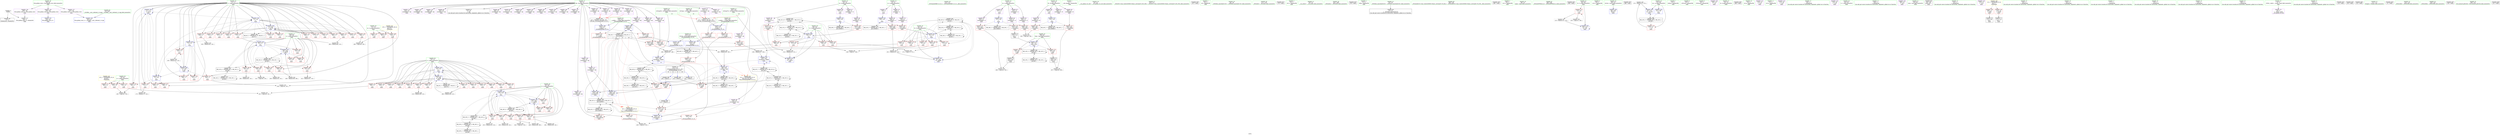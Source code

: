 digraph "SVFG" {
	label="SVFG";

	Node0x560289504220 [shape=record,color=grey,label="{NodeID: 0\nNullPtr}"];
	Node0x560289504220 -> Node0x560289513a70[style=solid];
	Node0x560289504220 -> Node0x560289517030[style=solid];
	Node0x56028954c430 [shape=record,color=yellow,style=double,label="{NodeID: 443\n12V_1 = ENCHI(MR_12V_0)\npts\{80 \}\nFun[main]}"];
	Node0x56028954c430 -> Node0x560289519f60[style=dashed];
	Node0x56028954c430 -> Node0x56028951a030[style=dashed];
	Node0x56028954c430 -> Node0x56028951a100[style=dashed];
	Node0x5602895271c0 [shape=record,color=grey,label="{NodeID: 360\n163 = cmp(161, 162, )\n}"];
	Node0x560289515500 [shape=record,color=red,label="{NodeID: 194\n243\<--97\n\<--y\nmain\n}"];
	Node0x560289515500 -> Node0x560289527640[style=solid];
	Node0x5602895126b0 [shape=record,color=purple,label="{NodeID: 111\n296\<--20\narrayidx67\<--dp\nmain\n}"];
	Node0x5602895126b0 -> Node0x5602895201e0[style=solid];
	Node0x5602894f3db0 [shape=record,color=green,label="{NodeID: 28\n39\<--43\nllvm.global_ctors\<--llvm.global_ctors_field_insensitive\nGlob }"];
	Node0x5602894f3db0 -> Node0x560289517be0[style=solid];
	Node0x5602894f3db0 -> Node0x560289517ce0[style=solid];
	Node0x5602894f3db0 -> Node0x560289517de0[style=solid];
	Node0x560289516bc0 [shape=record,color=red,label="{NodeID: 222\n428\<--418\n\<--__b.addr\n_ZSt3maxIxERKT_S2_S2_\n}"];
	Node0x560289516bc0 -> Node0x560289520ba0[style=solid];
	Node0x560289518700 [shape=record,color=red,label="{NodeID: 139\n184\<--71\n\<--i\nmain\n}"];
	Node0x560289518700 -> Node0x5602895265c0[style=solid];
	Node0x560289513100 [shape=record,color=green,label="{NodeID: 56\n213\<--214\n_ZSt3maxIxERKT_S2_S2_\<--_ZSt3maxIxERKT_S2_S2__field_insensitive\n}"];
	Node0x560289568360 [shape=record,color=black,label="{NodeID: 499\n291 = PHI(411, )\n}"];
	Node0x560289568360 -> Node0x560289516200[style=solid];
	Node0x560289524940 [shape=record,color=grey,label="{NodeID: 333\n203 = Binary(202, 142, )\n}"];
	Node0x5602895201e0 [shape=record,color=blue,label="{NodeID: 250\n296\<--292\narrayidx67\<--\nmain\n}"];
	Node0x5602895201e0 -> Node0x5602895403f0[style=dashed];
	Node0x560289519dc0 [shape=record,color=red,label="{NodeID: 167\n185\<--77\n\<--m\nmain\n}"];
	Node0x560289519dc0 -> Node0x5602895265c0[style=solid];
	Node0x5602895149a0 [shape=record,color=purple,label="{NodeID: 84\n223\<--11\narrayidx35\<--A\nmain\n}"];
	Node0x5602895149a0 -> Node0x560289515d20[style=solid];
	Node0x560289506e20 [shape=record,color=green,label="{NodeID: 1\n7\<--1\n__dso_handle\<--dummyObj\nGlob }"];
	Node0x560289527340 [shape=record,color=grey,label="{NodeID: 361\n249 = cmp(247, 248, )\n}"];
	Node0x5602895155d0 [shape=record,color=red,label="{NodeID: 195\n258\<--97\n\<--y\nmain\n}"];
	Node0x5602895155d0 -> Node0x560289524640[style=solid];
	Node0x560289512780 [shape=record,color=purple,label="{NodeID: 112\n318\<--20\narrayidx77\<--dp\nmain\n}"];
	Node0x5602894f3eb0 [shape=record,color=green,label="{NodeID: 29\n44\<--45\n__cxx_global_var_init\<--__cxx_global_var_init_field_insensitive\n}"];
	Node0x56028951cf20 [shape=record,color=black,label="{NodeID: 389\nMR_28V_4 = PHI(MR_28V_5, MR_28V_3, )\npts\{100 \}\n}"];
	Node0x56028951cf20 -> Node0x560289515c50[style=dashed];
	Node0x56028951cf20 -> Node0x560289516200[style=dashed];
	Node0x56028951cf20 -> Node0x560289516540[style=dashed];
	Node0x56028951cf20 -> Node0x56028951ff70[style=dashed];
	Node0x56028951cf20 -> Node0x5602895362f0[style=dashed];
	Node0x56028951cf20 -> Node0x56028951cf20[style=dashed];
	Node0x560289516c90 [shape=record,color=red,label="{NodeID: 223\n423\<--422\n\<--\n_ZSt3maxIxERKT_S2_S2_\n}"];
	Node0x560289516c90 -> Node0x560289526ec0[style=solid];
	Node0x5602895187d0 [shape=record,color=red,label="{NodeID: 140\n194\<--71\n\<--i\nmain\n}"];
	Node0x560289513200 [shape=record,color=green,label="{NodeID: 57\n370\<--371\n_ZStlsISt11char_traitsIcEERSt13basic_ostreamIcT_ES5_PKc\<--_ZStlsISt11char_traitsIcEERSt13basic_ostreamIcT_ES5_PKc_field_insensitive\n}"];
	Node0x560289568460 [shape=record,color=black,label="{NodeID: 500\n167 = PHI()\n}"];
	Node0x560289524ac0 [shape=record,color=grey,label="{NodeID: 334\n256 = Binary(255, 142, )\n}"];
	Node0x5602895202b0 [shape=record,color=blue,label="{NodeID: 251\n97\<--299\ny\<--dec68\nmain\n}"];
	Node0x5602895202b0 -> Node0x560289515840[style=dashed];
	Node0x5602895202b0 -> Node0x560289515910[style=dashed];
	Node0x5602895202b0 -> Node0x5602895426f0[style=dashed];
	Node0x560289519e90 [shape=record,color=red,label="{NodeID: 168\n381\<--77\n\<--m\nmain\n}"];
	Node0x560289514a70 [shape=record,color=purple,label="{NodeID: 85\n342\<--11\narrayidx89\<--A\nmain\n}"];
	Node0x560289514a70 -> Node0x560289516610[style=solid];
	Node0x560289509390 [shape=record,color=green,label="{NodeID: 2\n23\<--1\n.str\<--dummyObj\nGlob }"];
	Node0x5602895274c0 [shape=record,color=grey,label="{NodeID: 362\n307 = cmp(304, 306, )\n}"];
	Node0x5602895156a0 [shape=record,color=red,label="{NodeID: 196\n284\<--97\n\<--y\nmain\n}"];
	Node0x5602895156a0 -> Node0x5602895256c0[style=solid];
	Node0x560289512850 [shape=record,color=purple,label="{NodeID: 113\n320\<--20\narrayidx78\<--dp\nmain\n|{<s0>16}}"];
	Node0x560289512850:s0 -> Node0x560289568db0[style=solid,color=red];
	Node0x5602894f3fb0 [shape=record,color=green,label="{NodeID: 30\n48\<--49\n_ZNSt8ios_base4InitC1Ev\<--_ZNSt8ios_base4InitC1Ev_field_insensitive\n}"];
	Node0x56028951d010 [shape=record,color=black,label="{NodeID: 390\nMR_30V_4 = PHI(MR_30V_5, MR_30V_3, )\npts\{102 \}\n}"];
	Node0x56028951d010 -> Node0x560289515c50[style=dashed];
	Node0x56028951d010 -> Node0x560289516060[style=dashed];
	Node0x56028951d010 -> Node0x560289516540[style=dashed];
	Node0x56028951d010 -> Node0x560289520110[style=dashed];
	Node0x56028951d010 -> Node0x5602895367f0[style=dashed];
	Node0x56028951d010 -> Node0x56028951d010[style=dashed];
	Node0x56028951d010 -> Node0x560289542bf0[style=dashed];
	Node0x560289516d60 [shape=record,color=red,label="{NodeID: 224\n425\<--424\n\<--\n_ZSt3maxIxERKT_S2_S2_\n}"];
	Node0x560289516d60 -> Node0x560289526ec0[style=solid];
	Node0x5602895188a0 [shape=record,color=red,label="{NodeID: 141\n202\<--71\n\<--i\nmain\n}"];
	Node0x5602895188a0 -> Node0x560289524940[style=solid];
	Node0x560289513300 [shape=record,color=green,label="{NodeID: 58\n377\<--378\n_ZNSolsEi\<--_ZNSolsEi_field_insensitive\n}"];
	Node0x560289568530 [shape=record,color=black,label="{NodeID: 501\n170 = PHI()\n}"];
	Node0x560289524c40 [shape=record,color=grey,label="{NodeID: 335\n329 = Binary(327, 328, )\n}"];
	Node0x560289524c40 -> Node0x560289520450[style=solid];
	Node0x560289520380 [shape=record,color=blue,label="{NodeID: 252\n93\<--313\nY\<--add74\nmain\n}"];
	Node0x560289520380 -> Node0x560289541cf0[style=dashed];
	Node0x560289519f60 [shape=record,color=red,label="{NodeID: 169\n162\<--79\n\<--n\nmain\n}"];
	Node0x560289519f60 -> Node0x5602895271c0[style=solid];
	Node0x560289514b40 [shape=record,color=purple,label="{NodeID: 86\n135\<--14\n\<--b\nmain\n}"];
	Node0x560289514b40 -> Node0x56028951f340[style=solid];
	Node0x5602894dfdf0 [shape=record,color=green,label="{NodeID: 3\n25\<--1\n.str.1\<--dummyObj\nGlob }"];
	Node0x560289527640 [shape=record,color=grey,label="{NodeID: 363\n244 = cmp(243, 134, )\n}"];
	Node0x560289515770 [shape=record,color=red,label="{NodeID: 197\n298\<--97\n\<--y\nmain\n}"];
	Node0x560289515770 -> Node0x560289526140[style=solid];
	Node0x560289512920 [shape=record,color=purple,label="{NodeID: 114\n323\<--20\narrayidx81\<--dp\nmain\n}"];
	Node0x5602894f40b0 [shape=record,color=green,label="{NodeID: 31\n54\<--55\n__cxa_atexit\<--__cxa_atexit_field_insensitive\n}"];
	Node0x56028951d100 [shape=record,color=black,label="{NodeID: 391\nMR_32V_4 = PHI(MR_32V_5, MR_32V_3, )\npts\{104 \}\n}"];
	Node0x56028951d100 -> Node0x560289515c50[style=dashed];
	Node0x56028951d100 -> Node0x560289516060[style=dashed];
	Node0x56028951d100 -> Node0x560289516200[style=dashed];
	Node0x56028951d100 -> Node0x560289520450[style=dashed];
	Node0x56028951d100 -> Node0x560289537500[style=dashed];
	Node0x56028951d100 -> Node0x56028951d100[style=dashed];
	Node0x56028951d100 -> Node0x5602895430f0[style=dashed];
	Node0x560289516e30 [shape=record,color=blue,label="{NodeID: 225\n454\<--40\nllvm.global_ctors_0\<--\nGlob }"];
	Node0x560289518970 [shape=record,color=red,label="{NodeID: 142\n207\<--71\n\<--i\nmain\n}"];
	Node0x560289513400 [shape=record,color=green,label="{NodeID: 59\n387\<--388\n_ZNSolsEx\<--_ZNSolsEx_field_insensitive\n}"];
	Node0x560289568600 [shape=record,color=black,label="{NodeID: 502\n376 = PHI()\n}"];
	Node0x560289524dc0 [shape=record,color=grey,label="{NodeID: 336\n263 = Binary(261, 262, )\n}"];
	Node0x560289524dc0 -> Node0x56028951ff70[style=solid];
	Node0x560289520450 [shape=record,color=blue,label="{NodeID: 253\n103\<--329\nref.tmp79\<--add84\nmain\n|{|<s2>16}}"];
	Node0x560289520450 -> Node0x560289516540[style=dashed];
	Node0x560289520450 -> Node0x5602895430f0[style=dashed];
	Node0x560289520450:s2 -> Node0x56028954bc20[style=dashed,color=red];
	Node0x56028951a030 [shape=record,color=red,label="{NodeID: 170\n191\<--79\n\<--n\nmain\n}"];
	Node0x56028951a030 -> Node0x560289526d40[style=solid];
	Node0x560289514c10 [shape=record,color=purple,label="{NodeID: 87\n166\<--14\narrayidx11\<--b\nmain\n}"];
	Node0x5602894dfe80 [shape=record,color=green,label="{NodeID: 4\n27\<--1\nstdin\<--dummyObj\nGlob }"];
	Node0x5602895277c0 [shape=record,color=grey,label="{NodeID: 364\n241 = cmp(240, 134, )\n}"];
	Node0x560289515840 [shape=record,color=red,label="{NodeID: 198\n302\<--97\n\<--y\nmain\n}"];
	Node0x5602895129f0 [shape=record,color=purple,label="{NodeID: 115\n326\<--20\narrayidx83\<--dp\nmain\n}"];
	Node0x5602895129f0 -> Node0x560289516470[style=solid];
	Node0x5602894f41b0 [shape=record,color=green,label="{NodeID: 32\n53\<--59\n_ZNSt8ios_base4InitD1Ev\<--_ZNSt8ios_base4InitD1Ev_field_insensitive\n}"];
	Node0x5602894f41b0 -> Node0x560289513c70[style=solid];
	Node0x56028953dc20 [shape=record,color=black,label="{NodeID: 392\nMR_42V_4 = PHI(MR_42V_6, MR_42V_3, )\npts\{220000 \}\n|{|<s6>13}}"];
	Node0x56028953dc20 -> Node0x560289515c50[style=dashed];
	Node0x56028953dc20 -> Node0x5602895167b0[style=dashed];
	Node0x56028953dc20 -> Node0x56028951fa90[style=dashed];
	Node0x56028953dc20 -> Node0x5602895389f0[style=dashed];
	Node0x56028953dc20 -> Node0x56028953dc20[style=dashed];
	Node0x56028953dc20 -> Node0x5602895403f0[style=dashed];
	Node0x56028953dc20:s6 -> Node0x56028954bec0[style=dashed,color=red];
	Node0x560289516f30 [shape=record,color=blue,label="{NodeID: 226\n455\<--41\nllvm.global_ctors_1\<--_GLOBAL__sub_I_delta4d_2_0.cpp\nGlob }"];
	Node0x560289518a40 [shape=record,color=red,label="{NodeID: 143\n216\<--71\n\<--i\nmain\n}"];
	Node0x560289513500 [shape=record,color=green,label="{NodeID: 60\n390\<--391\n_ZSt4endlIcSt11char_traitsIcEERSt13basic_ostreamIT_T0_ES6_\<--_ZSt4endlIcSt11char_traitsIcEERSt13basic_ostreamIT_T0_ES6__field_insensitive\n}"];
	Node0x5602895686d0 [shape=record,color=black,label="{NodeID: 503\n380 = PHI()\n}"];
	Node0x560289524f40 [shape=record,color=grey,label="{NodeID: 337\n365 = Binary(364, 142, )\n}"];
	Node0x560289524f40 -> Node0x560289520860[style=solid];
	Node0x560289520520 [shape=record,color=blue,label="{NodeID: 254\n336\<--332\narrayidx87\<--\nmain\n}"];
	Node0x560289520520 -> Node0x5602895403f0[style=dashed];
	Node0x56028951a100 [shape=record,color=red,label="{NodeID: 171\n383\<--79\n\<--n\nmain\n}"];
	Node0x560289514ce0 [shape=record,color=purple,label="{NodeID: 88\n236\<--14\narrayidx37\<--b\nmain\n}"];
	Node0x560289514ce0 -> Node0x560289515ec0[style=solid];
	Node0x5602894dff10 [shape=record,color=green,label="{NodeID: 5\n28\<--1\n.str.2\<--dummyObj\nGlob }"];
	Node0x560289515910 [shape=record,color=red,label="{NodeID: 199\n309\<--97\n\<--y\nmain\n}"];
	Node0x5602895173c0 [shape=record,color=purple,label="{NodeID: 116\n334\<--20\narrayidx86\<--dp\nmain\n}"];
	Node0x5602894f42b0 [shape=record,color=green,label="{NodeID: 33\n66\<--67\nmain\<--main_field_insensitive\n}"];
	Node0x560289517030 [shape=record,color=blue, style = dotted,label="{NodeID: 227\n456\<--3\nllvm.global_ctors_2\<--dummyVal\nGlob }"];
	Node0x560289518b10 [shape=record,color=red,label="{NodeID: 144\n222\<--71\n\<--i\nmain\n}"];
	Node0x560289513600 [shape=record,color=green,label="{NodeID: 61\n392\<--393\n_ZNSolsEPFRSoS_E\<--_ZNSolsEPFRSoS_E_field_insensitive\n}"];
	Node0x5602895687a0 [shape=record,color=black,label="{NodeID: 504\n386 = PHI()\n}"];
	Node0x5602895250c0 [shape=record,color=grey,label="{NodeID: 338\n173 = Binary(172, 142, )\n}"];
	Node0x5602895250c0 -> Node0x56028951f820[style=solid];
	Node0x5602895205f0 [shape=record,color=blue,label="{NodeID: 255\n95\<--339\nx\<--dec88\nmain\n}"];
	Node0x5602895205f0 -> Node0x56028951b140[style=dashed];
	Node0x5602895205f0 -> Node0x560289515360[style=dashed];
	Node0x5602895205f0 -> Node0x5602895421f0[style=dashed];
	Node0x56028951a1d0 [shape=record,color=red,label="{NodeID: 172\n122\<--85\n\<--tc\nmain\n}"];
	Node0x56028951a1d0 -> Node0x560289525e40[style=solid];
	Node0x56028951a1d0 -> Node0x5602895268c0[style=solid];
	Node0x560289514db0 [shape=record,color=purple,label="{NodeID: 89\n310\<--14\narrayidx73\<--b\nmain\n}"];
	Node0x560289514db0 -> Node0x5602895163a0[style=solid];
	Node0x5602894df610 [shape=record,color=green,label="{NodeID: 6\n30\<--1\n.str.3\<--dummyObj\nGlob }"];
	Node0x5602895335f0 [shape=record,color=black,label="{NodeID: 366\nMR_6V_2 = PHI(MR_6V_10, MR_6V_1, )\npts\{72 \}\n}"];
	Node0x5602895335f0 -> Node0x56028951f5b0[style=dashed];
	Node0x5602895159e0 [shape=record,color=red,label="{NodeID: 200\n324\<--97\n\<--y\nmain\n}"];
	Node0x5602895159e0 -> Node0x560289525540[style=solid];
	Node0x560289517490 [shape=record,color=purple,label="{NodeID: 117\n336\<--20\narrayidx87\<--dp\nmain\n}"];
	Node0x560289517490 -> Node0x560289520520[style=solid];
	Node0x5602894f43b0 [shape=record,color=green,label="{NodeID: 34\n69\<--70\nretval\<--retval_field_insensitive\nmain\n}"];
	Node0x5602894f43b0 -> Node0x560289517130[style=solid];
	Node0x560289517130 [shape=record,color=blue,label="{NodeID: 228\n69\<--106\nretval\<--\nmain\n}"];
	Node0x560289518be0 [shape=record,color=red,label="{NodeID: 145\n227\<--71\n\<--i\nmain\n}"];
	Node0x560289518be0 -> Node0x56028951fc30[style=solid];
	Node0x560289513700 [shape=record,color=green,label="{NodeID: 62\n414\<--415\nretval\<--retval_field_insensitive\n_ZSt3maxIxERKT_S2_S2_\n}"];
	Node0x560289513700 -> Node0x560289516880[style=solid];
	Node0x560289513700 -> Node0x560289520ba0[style=solid];
	Node0x560289513700 -> Node0x560289520c70[style=solid];
	Node0x5602895688d0 [shape=record,color=black,label="{NodeID: 505\n389 = PHI()\n}"];
	Node0x560289525240 [shape=record,color=grey,label="{NodeID: 339\n373 = Binary(372, 374, )\n}"];
	Node0x560289525240 -> Node0x560289520930[style=solid];
	Node0x5602895206c0 [shape=record,color=blue,label="{NodeID: 256\n91\<--352\nX\<--add94\nmain\n}"];
	Node0x5602895206c0 -> Node0x5602895417f0[style=dashed];
	Node0x56028951a2a0 [shape=record,color=red,label="{NodeID: 173\n372\<--87\n\<--cn\nmain\n}"];
	Node0x56028951a2a0 -> Node0x560289525240[style=solid];
	Node0x560289514e80 [shape=record,color=purple,label="{NodeID: 90\n132\<--17\n\<--B\nmain\n}"];
	Node0x560289514e80 -> Node0x56028951f270[style=solid];
	Node0x5602894df6a0 [shape=record,color=green,label="{NodeID: 7\n32\<--1\nstdout\<--dummyObj\nGlob }"];
	Node0x560289533af0 [shape=record,color=black,label="{NodeID: 367\nMR_8V_2 = PHI(MR_8V_3, MR_8V_1, )\npts\{74 \}\n}"];
	Node0x560289533af0 -> Node0x56028951f9c0[style=dashed];
	Node0x560289533af0 -> Node0x560289533af0[style=dashed];
	Node0x560289515ab0 [shape=record,color=red,label="{NodeID: 201\n196\<--195\n\<--arrayidx24\nmain\n}"];
	Node0x560289515ab0 -> Node0x560289526740[style=solid];
	Node0x560289517560 [shape=record,color=purple,label="{NodeID: 118\n382\<--20\narrayidx108\<--dp\nmain\n}"];
	Node0x5602894f4480 [shape=record,color=green,label="{NodeID: 35\n71\<--72\ni\<--i_field_insensitive\nmain\n}"];
	Node0x5602894f4480 -> Node0x560289518080[style=solid];
	Node0x5602894f4480 -> Node0x560289518150[style=solid];
	Node0x5602894f4480 -> Node0x560289518220[style=solid];
	Node0x5602894f4480 -> Node0x5602895182f0[style=solid];
	Node0x5602894f4480 -> Node0x5602895183c0[style=solid];
	Node0x5602894f4480 -> Node0x560289518490[style=solid];
	Node0x5602894f4480 -> Node0x560289518560[style=solid];
	Node0x5602894f4480 -> Node0x560289518630[style=solid];
	Node0x5602894f4480 -> Node0x560289518700[style=solid];
	Node0x5602894f4480 -> Node0x5602895187d0[style=solid];
	Node0x5602894f4480 -> Node0x5602895188a0[style=solid];
	Node0x5602894f4480 -> Node0x560289518970[style=solid];
	Node0x5602894f4480 -> Node0x560289518a40[style=solid];
	Node0x5602894f4480 -> Node0x560289518b10[style=solid];
	Node0x5602894f4480 -> Node0x560289518be0[style=solid];
	Node0x5602894f4480 -> Node0x560289518cb0[style=solid];
	Node0x5602894f4480 -> Node0x560289518d80[style=solid];
	Node0x5602894f4480 -> Node0x560289518e50[style=solid];
	Node0x5602894f4480 -> Node0x560289518f20[style=solid];
	Node0x5602894f4480 -> Node0x560289518ff0[style=solid];
	Node0x5602894f4480 -> Node0x5602895190c0[style=solid];
	Node0x5602894f4480 -> Node0x560289519190[style=solid];
	Node0x5602894f4480 -> Node0x56028951f5b0[style=solid];
	Node0x5602894f4480 -> Node0x56028951f680[style=solid];
	Node0x5602894f4480 -> Node0x56028951f750[style=solid];
	Node0x5602894f4480 -> Node0x56028951f820[style=solid];
	Node0x5602894f4480 -> Node0x56028951f8f0[style=solid];
	Node0x5602894f4480 -> Node0x560289520860[style=solid];
	Node0x560289517200 [shape=record,color=blue,label="{NodeID: 229\n87\<--106\ncn\<--\nmain\n}"];
	Node0x560289517200 -> Node0x5602895344f0[style=dashed];
	Node0x560289518cb0 [shape=record,color=red,label="{NodeID: 146\n251\<--71\n\<--i\nmain\n}"];
	Node0x5602895137d0 [shape=record,color=green,label="{NodeID: 63\n416\<--417\n__a.addr\<--__a.addr_field_insensitive\n_ZSt3maxIxERKT_S2_S2_\n}"];
	Node0x5602895137d0 -> Node0x560289516950[style=solid];
	Node0x5602895137d0 -> Node0x560289516a20[style=solid];
	Node0x5602895137d0 -> Node0x560289520a00[style=solid];
	Node0x5602895689a0 [shape=record,color=black,label="{NodeID: 506\n265 = PHI(411, )\n}"];
	Node0x5602895689a0 -> Node0x560289516060[style=solid];
	Node0x5602895253c0 [shape=record,color=grey,label="{NodeID: 340\n322 = Binary(321, 142, )\n}"];
	Node0x560289520790 [shape=record,color=blue,label="{NodeID: 257\n73\<--360\nj\<--inc99\nmain\n}"];
	Node0x560289520790 -> Node0x560289519260[style=dashed];
	Node0x560289520790 -> Node0x560289519330[style=dashed];
	Node0x560289520790 -> Node0x560289519400[style=dashed];
	Node0x560289520790 -> Node0x5602895194d0[style=dashed];
	Node0x560289520790 -> Node0x5602895195a0[style=dashed];
	Node0x560289520790 -> Node0x560289519670[style=dashed];
	Node0x560289520790 -> Node0x560289519740[style=dashed];
	Node0x560289520790 -> Node0x560289519810[style=dashed];
	Node0x560289520790 -> Node0x5602895198e0[style=dashed];
	Node0x560289520790 -> Node0x5602895199b0[style=dashed];
	Node0x560289520790 -> Node0x560289519a80[style=dashed];
	Node0x560289520790 -> Node0x560289519b50[style=dashed];
	Node0x560289520790 -> Node0x560289519c20[style=dashed];
	Node0x560289520790 -> Node0x56028951f9c0[style=dashed];
	Node0x560289520790 -> Node0x560289520790[style=dashed];
	Node0x560289520790 -> Node0x560289533af0[style=dashed];
	Node0x56028951a370 [shape=record,color=red,label="{NodeID: 174\n305\<--89\n\<--tmp\nmain\n}"];
	Node0x56028951a370 -> Node0x5602895140b0[style=solid];
	Node0x560289514f50 [shape=record,color=purple,label="{NodeID: 91\n169\<--17\narrayidx13\<--B\nmain\n}"];
	Node0x5602894df730 [shape=record,color=green,label="{NodeID: 8\n33\<--1\n_ZSt3cin\<--dummyObj\nGlob }"];
	Node0x560289515b80 [shape=record,color=red,label="{NodeID: 202\n199\<--198\n\<--arrayidx25\nmain\n}"];
	Node0x560289515b80 -> Node0x560289526740[style=solid];
	Node0x560289517630 [shape=record,color=purple,label="{NodeID: 119\n384\<--20\narrayidx109\<--dp\nmain\n}"];
	Node0x560289517630 -> Node0x5602895167b0[style=solid];
	Node0x5602894f4550 [shape=record,color=green,label="{NodeID: 36\n73\<--74\nj\<--j_field_insensitive\nmain\n}"];
	Node0x5602894f4550 -> Node0x560289519260[style=solid];
	Node0x5602894f4550 -> Node0x560289519330[style=solid];
	Node0x5602894f4550 -> Node0x560289519400[style=solid];
	Node0x5602894f4550 -> Node0x5602895194d0[style=solid];
	Node0x5602894f4550 -> Node0x5602895195a0[style=solid];
	Node0x5602894f4550 -> Node0x560289519670[style=solid];
	Node0x5602894f4550 -> Node0x560289519740[style=solid];
	Node0x5602894f4550 -> Node0x560289519810[style=solid];
	Node0x5602894f4550 -> Node0x5602895198e0[style=solid];
	Node0x5602894f4550 -> Node0x5602895199b0[style=solid];
	Node0x5602894f4550 -> Node0x560289519a80[style=solid];
	Node0x5602894f4550 -> Node0x560289519b50[style=solid];
	Node0x5602894f4550 -> Node0x560289519c20[style=solid];
	Node0x5602894f4550 -> Node0x56028951f9c0[style=solid];
	Node0x5602894f4550 -> Node0x560289520790[style=solid];
	Node0x5602895172d0 [shape=record,color=blue,label="{NodeID: 230\n85\<--123\ntc\<--dec\nmain\n}"];
	Node0x5602895172d0 -> Node0x56028951a1d0[style=dashed];
	Node0x5602895172d0 -> Node0x5602895172d0[style=dashed];
	Node0x560289518d80 [shape=record,color=red,label="{NodeID: 147\n267\<--71\n\<--i\nmain\n}"];
	Node0x5602895138a0 [shape=record,color=green,label="{NodeID: 64\n418\<--419\n__b.addr\<--__b.addr_field_insensitive\n_ZSt3maxIxERKT_S2_S2_\n}"];
	Node0x5602895138a0 -> Node0x560289516af0[style=solid];
	Node0x5602895138a0 -> Node0x560289516bc0[style=solid];
	Node0x5602895138a0 -> Node0x560289520ad0[style=solid];
	Node0x560289568ba0 [shape=record,color=black,label="{NodeID: 507\n331 = PHI(411, )\n}"];
	Node0x560289568ba0 -> Node0x560289516540[style=solid];
	Node0x560289525540 [shape=record,color=grey,label="{NodeID: 341\n325 = Binary(324, 142, )\n}"];
	Node0x560289520860 [shape=record,color=blue,label="{NodeID: 258\n71\<--365\ni\<--inc102\nmain\n}"];
	Node0x560289520860 -> Node0x560289518700[style=dashed];
	Node0x560289520860 -> Node0x5602895187d0[style=dashed];
	Node0x560289520860 -> Node0x5602895188a0[style=dashed];
	Node0x560289520860 -> Node0x560289518970[style=dashed];
	Node0x560289520860 -> Node0x560289518a40[style=dashed];
	Node0x560289520860 -> Node0x560289518b10[style=dashed];
	Node0x560289520860 -> Node0x560289518be0[style=dashed];
	Node0x560289520860 -> Node0x560289518cb0[style=dashed];
	Node0x560289520860 -> Node0x560289518d80[style=dashed];
	Node0x560289520860 -> Node0x560289518e50[style=dashed];
	Node0x560289520860 -> Node0x560289518f20[style=dashed];
	Node0x560289520860 -> Node0x560289518ff0[style=dashed];
	Node0x560289520860 -> Node0x5602895190c0[style=dashed];
	Node0x560289520860 -> Node0x560289519190[style=dashed];
	Node0x560289520860 -> Node0x560289520860[style=dashed];
	Node0x560289520860 -> Node0x5602895335f0[style=dashed];
	Node0x56028951a440 [shape=record,color=red,label="{NodeID: 175\n344\<--89\n\<--tmp\nmain\n}"];
	Node0x56028951a440 -> Node0x560289514180[style=solid];
	Node0x560289515020 [shape=record,color=purple,label="{NodeID: 92\n198\<--17\narrayidx25\<--B\nmain\n}"];
	Node0x560289515020 -> Node0x560289515b80[style=solid];
	Node0x5602894df830 [shape=record,color=green,label="{NodeID: 9\n34\<--1\n_ZSt4cout\<--dummyObj\nGlob }"];
	Node0x5602895344f0 [shape=record,color=black,label="{NodeID: 369\nMR_16V_3 = PHI(MR_16V_4, MR_16V_2, )\npts\{88 \}\n}"];
	Node0x5602895344f0 -> Node0x56028951a2a0[style=dashed];
	Node0x5602895344f0 -> Node0x560289520930[style=dashed];
	Node0x560289515c50 [shape=record,color=red,label="{NodeID: 203\n215\<--212\n\<--call32\nmain\n}"];
	Node0x560289515c50 -> Node0x56028951fa90[style=solid];
	Node0x560289517700 [shape=record,color=purple,label="{NodeID: 120\n109\<--23\n\<--.str\nmain\n}"];
	Node0x5602894f4620 [shape=record,color=green,label="{NodeID: 37\n75\<--76\nk\<--k_field_insensitive\nmain\n}"];
	Node0x56028951f270 [shape=record,color=blue,label="{NodeID: 231\n132\<--134\n\<--\nmain\n}"];
	Node0x56028951f270 -> Node0x560289515b80[style=dashed];
	Node0x56028951f270 -> Node0x5602895162d0[style=dashed];
	Node0x56028951f270 -> Node0x5602895384f0[style=dashed];
	Node0x560289518e50 [shape=record,color=red,label="{NodeID: 148\n277\<--71\n\<--i\nmain\n}"];
	Node0x560289513970 [shape=record,color=green,label="{NodeID: 65\n41\<--450\n_GLOBAL__sub_I_delta4d_2_0.cpp\<--_GLOBAL__sub_I_delta4d_2_0.cpp_field_insensitive\n}"];
	Node0x560289513970 -> Node0x560289516f30[style=solid];
	Node0x560289568ce0 [shape=record,color=black,label="{NodeID: 508\n369 = PHI()\n}"];
	Node0x5602895256c0 [shape=record,color=grey,label="{NodeID: 342\n285 = Binary(284, 142, )\n}"];
	Node0x560289520930 [shape=record,color=blue,label="{NodeID: 259\n87\<--373\ncn\<--inc105\nmain\n}"];
	Node0x560289520930 -> Node0x5602895344f0[style=dashed];
	Node0x56028951a510 [shape=record,color=red,label="{NodeID: 176\n247\<--91\n\<--X\nmain\n}"];
	Node0x56028951a510 -> Node0x560289527340[style=solid];
	Node0x5602895150f0 [shape=record,color=purple,label="{NodeID: 93\n303\<--17\narrayidx69\<--B\nmain\n}"];
	Node0x5602895150f0 -> Node0x5602895162d0[style=solid];
	Node0x5602894df8c0 [shape=record,color=green,label="{NodeID: 10\n35\<--1\n.str.4\<--dummyObj\nGlob }"];
	Node0x5602895349f0 [shape=record,color=black,label="{NodeID: 370\nMR_18V_2 = PHI(MR_18V_3, MR_18V_1, )\npts\{90 \}\n}"];
	Node0x5602895349f0 -> Node0x5602895349f0[style=dashed];
	Node0x5602895349f0 -> Node0x56028951b620[style=dashed];
	Node0x560289515d20 [shape=record,color=red,label="{NodeID: 204\n224\<--223\n\<--arrayidx35\nmain\n}"];
	Node0x560289515d20 -> Node0x560289513fe0[style=solid];
	Node0x5602895177d0 [shape=record,color=purple,label="{NodeID: 121\n110\<--25\n\<--.str.1\nmain\n}"];
	Node0x5602894f46f0 [shape=record,color=green,label="{NodeID: 38\n77\<--78\nm\<--m_field_insensitive\nmain\n}"];
	Node0x5602894f46f0 -> Node0x560289519cf0[style=solid];
	Node0x5602894f46f0 -> Node0x560289519dc0[style=solid];
	Node0x5602894f46f0 -> Node0x560289519e90[style=solid];
	Node0x56028951f340 [shape=record,color=blue,label="{NodeID: 232\n135\<--134\n\<--\nmain\n}"];
	Node0x56028951f340 -> Node0x560289515ec0[style=dashed];
	Node0x56028951f340 -> Node0x5602895163a0[style=dashed];
	Node0x56028951f340 -> Node0x560289537ff0[style=dashed];
	Node0x560289518f20 [shape=record,color=red,label="{NodeID: 149\n293\<--71\n\<--i\nmain\n}"];
	Node0x560289513a70 [shape=record,color=black,label="{NodeID: 66\n2\<--3\ndummyVal\<--dummyVal\n}"];
	Node0x560289568db0 [shape=record,color=black,label="{NodeID: 509\n412 = PHI(206, 254, 280, 320, )\n0th arg _ZSt3maxIxERKT_S2_S2_ }"];
	Node0x560289568db0 -> Node0x560289520a00[style=solid];
	Node0x560289525840 [shape=record,color=grey,label="{NodeID: 343\n339 = Binary(338, 300, )\n}"];
	Node0x560289525840 -> Node0x5602895205f0[style=solid];
	Node0x560289520a00 [shape=record,color=blue,label="{NodeID: 260\n416\<--412\n__a.addr\<--__a\n_ZSt3maxIxERKT_S2_S2_\n}"];
	Node0x560289520a00 -> Node0x560289516950[style=dashed];
	Node0x560289520a00 -> Node0x560289516a20[style=dashed];
	Node0x56028951a5e0 [shape=record,color=red,label="{NodeID: 177\n262\<--91\n\<--X\nmain\n}"];
	Node0x56028951a5e0 -> Node0x560289524dc0[style=solid];
	Node0x5602895151c0 [shape=record,color=purple,label="{NodeID: 94\n204\<--20\narrayidx27\<--dp\nmain\n}"];
	Node0x5602894df990 [shape=record,color=green,label="{NodeID: 11\n37\<--1\n.str.5\<--dummyObj\nGlob }"];
	Node0x560289534ef0 [shape=record,color=black,label="{NodeID: 371\nMR_20V_2 = PHI(MR_20V_3, MR_20V_1, )\npts\{92 \}\n}"];
	Node0x560289534ef0 -> Node0x560289534ef0[style=dashed];
	Node0x560289534ef0 -> Node0x56028951bb20[style=dashed];
	Node0x560289515df0 [shape=record,color=red,label="{NodeID: 205\n233\<--232\n\<--arrayidx36\nmain\n}"];
	Node0x560289515df0 -> Node0x56028951fdd0[style=solid];
	Node0x5602895178a0 [shape=record,color=purple,label="{NodeID: 122\n115\<--28\n\<--.str.2\nmain\n}"];
	Node0x5602894f47c0 [shape=record,color=green,label="{NodeID: 39\n79\<--80\nn\<--n_field_insensitive\nmain\n}"];
	Node0x5602894f47c0 -> Node0x560289519f60[style=solid];
	Node0x5602894f47c0 -> Node0x56028951a030[style=solid];
	Node0x5602894f47c0 -> Node0x56028951a100[style=solid];
	Node0x56028951f410 [shape=record,color=blue,label="{NodeID: 233\n137\<--134\n\<--\nmain\n}"];
	Node0x56028951f410 -> Node0x560289515ab0[style=dashed];
	Node0x56028951f410 -> Node0x560289515d20[style=dashed];
	Node0x56028951f410 -> Node0x560289516610[style=dashed];
	Node0x56028951f410 -> Node0x560289537af0[style=dashed];
	Node0x560289518ff0 [shape=record,color=red,label="{NodeID: 150\n317\<--71\n\<--i\nmain\n}"];
	Node0x560289513b70 [shape=record,color=black,label="{NodeID: 67\n21\<--20\n\<--dp\nCan only get source location for instruction, argument, global var or function.}"];
	Node0x560289569190 [shape=record,color=black,label="{NodeID: 510\n413 = PHI(211, 99, 101, 103, )\n1st arg _ZSt3maxIxERKT_S2_S2_ }"];
	Node0x560289569190 -> Node0x560289520ad0[style=solid];
	Node0x5602895372e0 [shape=record,color=black,label="{NodeID: 427\nMR_26V_3 = PHI(MR_26V_4, MR_26V_2, )\npts\{98 \}\n}"];
	Node0x5602895372e0 -> Node0x56028951fd00[style=dashed];
	Node0x5602895372e0 -> Node0x560289535df0[style=dashed];
	Node0x5602895372e0 -> Node0x560289544ef0[style=dashed];
	Node0x5602895372e0 -> Node0x5602895372e0[style=dashed];
	Node0x5602895259c0 [shape=record,color=grey,label="{NodeID: 344\n156 = Binary(155, 142, )\n}"];
	Node0x5602895259c0 -> Node0x56028951f680[style=solid];
	Node0x560289520ad0 [shape=record,color=blue,label="{NodeID: 261\n418\<--413\n__b.addr\<--__b\n_ZSt3maxIxERKT_S2_S2_\n}"];
	Node0x560289520ad0 -> Node0x560289516af0[style=dashed];
	Node0x560289520ad0 -> Node0x560289516bc0[style=dashed];
	Node0x56028951a6b0 [shape=record,color=red,label="{NodeID: 178\n273\<--91\n\<--X\nmain\n}"];
	Node0x56028951a6b0 -> Node0x560289526bc0[style=solid];
	Node0x560289515290 [shape=record,color=purple,label="{NodeID: 95\n206\<--20\narrayidx28\<--dp\nmain\n|{<s0>13}}"];
	Node0x560289515290:s0 -> Node0x560289568db0[style=solid,color=red];
	Node0x5602894df2d0 [shape=record,color=green,label="{NodeID: 12\n40\<--1\n\<--dummyObj\nCan only get source location for instruction, argument, global var or function.}"];
	Node0x5602895353f0 [shape=record,color=black,label="{NodeID: 372\nMR_22V_2 = PHI(MR_22V_3, MR_22V_1, )\npts\{94 \}\n}"];
	Node0x5602895353f0 -> Node0x5602895353f0[style=dashed];
	Node0x5602895353f0 -> Node0x56028951c020[style=dashed];
	Node0x560289515ec0 [shape=record,color=red,label="{NodeID: 206\n237\<--236\n\<--arrayidx37\nmain\n}"];
	Node0x560289515ec0 -> Node0x56028951fea0[style=solid];
	Node0x560289517970 [shape=record,color=purple,label="{NodeID: 123\n116\<--30\n\<--.str.3\nmain\n}"];
	Node0x5602894f4890 [shape=record,color=green,label="{NodeID: 40\n81\<--82\nv\<--v_field_insensitive\nmain\n}"];
	Node0x5602895403f0 [shape=record,color=black,label="{NodeID: 400\nMR_42V_7 = PHI(MR_42V_4, MR_42V_11, )\npts\{220000 \}\n|{|<s10>14|<s11>15|<s12>16}}"];
	Node0x5602895403f0 -> Node0x560289515f90[style=dashed];
	Node0x5602895403f0 -> Node0x560289516060[style=dashed];
	Node0x5602895403f0 -> Node0x560289516130[style=dashed];
	Node0x5602895403f0 -> Node0x560289516200[style=dashed];
	Node0x5602895403f0 -> Node0x560289516470[style=dashed];
	Node0x5602895403f0 -> Node0x560289516540[style=dashed];
	Node0x5602895403f0 -> Node0x560289520040[style=dashed];
	Node0x5602895403f0 -> Node0x5602895201e0[style=dashed];
	Node0x5602895403f0 -> Node0x560289520520[style=dashed];
	Node0x5602895403f0 -> Node0x56028953dc20[style=dashed];
	Node0x5602895403f0:s10 -> Node0x56028954bec0[style=dashed,color=red];
	Node0x5602895403f0:s11 -> Node0x56028954bec0[style=dashed,color=red];
	Node0x5602895403f0:s12 -> Node0x56028954bec0[style=dashed,color=red];
	Node0x56028951f4e0 [shape=record,color=blue,label="{NodeID: 234\n139\<--134\n\<--\nmain\n}"];
	Node0x56028951f4e0 -> Node0x560289515df0[style=dashed];
	Node0x56028951f4e0 -> Node0x5602895166e0[style=dashed];
	Node0x56028951f4e0 -> Node0x5602895375f0[style=dashed];
	Node0x5602895190c0 [shape=record,color=red,label="{NodeID: 151\n333\<--71\n\<--i\nmain\n}"];
	Node0x560289513c70 [shape=record,color=black,label="{NodeID: 68\n52\<--53\n\<--_ZNSt8ios_base4InitD1Ev\nCan only get source location for instruction, argument, global var or function.}"];
	Node0x560289525b40 [shape=record,color=grey,label="{NodeID: 345\n352 = Binary(351, 350, )\n}"];
	Node0x560289525b40 -> Node0x5602895206c0[style=solid];
	Node0x560289520ba0 [shape=record,color=blue,label="{NodeID: 262\n414\<--428\nretval\<--\n_ZSt3maxIxERKT_S2_S2_\n}"];
	Node0x560289520ba0 -> Node0x56028954ac00[style=dashed];
	Node0x56028951a780 [shape=record,color=red,label="{NodeID: 179\n328\<--91\n\<--X\nmain\n}"];
	Node0x56028951a780 -> Node0x560289524c40[style=solid];
	Node0x560289511a80 [shape=record,color=purple,label="{NodeID: 96\n208\<--20\narrayidx29\<--dp\nmain\n}"];
	Node0x5602894df3a0 [shape=record,color=green,label="{NodeID: 13\n106\<--1\n\<--dummyObj\nCan only get source location for instruction, argument, global var or function.}"];
	Node0x5602895358f0 [shape=record,color=black,label="{NodeID: 373\nMR_24V_2 = PHI(MR_24V_3, MR_24V_1, )\npts\{96 \}\n}"];
	Node0x5602895358f0 -> Node0x5602895358f0[style=dashed];
	Node0x5602895358f0 -> Node0x56028951c520[style=dashed];
	Node0x560289515f90 [shape=record,color=red,label="{NodeID: 207\n261\<--260\n\<--arrayidx50\nmain\n}"];
	Node0x560289515f90 -> Node0x560289524dc0[style=solid];
	Node0x560289517a40 [shape=record,color=purple,label="{NodeID: 124\n368\<--35\n\<--.str.4\nmain\n}"];
	Node0x5602894f4960 [shape=record,color=green,label="{NodeID: 41\n83\<--84\nsum\<--sum_field_insensitive\nmain\n}"];
	Node0x56028951f5b0 [shape=record,color=blue,label="{NodeID: 235\n71\<--142\ni\<--\nmain\n}"];
	Node0x56028951f5b0 -> Node0x560289518080[style=dashed];
	Node0x56028951f5b0 -> Node0x560289518150[style=dashed];
	Node0x56028951f5b0 -> Node0x560289518220[style=dashed];
	Node0x56028951f5b0 -> Node0x5602895182f0[style=dashed];
	Node0x56028951f5b0 -> Node0x56028951f680[style=dashed];
	Node0x56028951f5b0 -> Node0x56028951f750[style=dashed];
	Node0x560289519190 [shape=record,color=red,label="{NodeID: 152\n364\<--71\n\<--i\nmain\n}"];
	Node0x560289519190 -> Node0x560289524f40[style=solid];
	Node0x560289513d70 [shape=record,color=black,label="{NodeID: 69\n68\<--106\nmain_ret\<--\nmain\n}"];
	Node0x560289525cc0 [shape=record,color=grey,label="{NodeID: 346\n210 = Binary(209, 142, )\n}"];
	Node0x560289520c70 [shape=record,color=blue,label="{NodeID: 263\n414\<--431\nretval\<--\n_ZSt3maxIxERKT_S2_S2_\n}"];
	Node0x560289520c70 -> Node0x56028954ac00[style=dashed];
	Node0x56028951a850 [shape=record,color=red,label="{NodeID: 180\n351\<--91\n\<--X\nmain\n}"];
	Node0x56028951a850 -> Node0x560289525b40[style=solid];
	Node0x560289511b50 [shape=record,color=purple,label="{NodeID: 97\n211\<--20\narrayidx31\<--dp\nmain\n|{<s0>13}}"];
	Node0x560289511b50:s0 -> Node0x560289569190[style=solid,color=red];
	Node0x5602894df470 [shape=record,color=green,label="{NodeID: 14\n124\<--1\n\<--dummyObj\nCan only get source location for instruction, argument, global var or function.}"];
	Node0x560289535df0 [shape=record,color=black,label="{NodeID: 374\nMR_26V_2 = PHI(MR_26V_3, MR_26V_1, )\npts\{98 \}\n}"];
	Node0x560289535df0 -> Node0x5602895372e0[style=dashed];
	Node0x560289516060 [shape=record,color=red,label="{NodeID: 208\n266\<--265\n\<--call51\nmain\n}"];
	Node0x560289516060 -> Node0x560289520040[style=solid];
	Node0x560289517b10 [shape=record,color=purple,label="{NodeID: 125\n379\<--37\n\<--.str.5\nmain\n}"];
	Node0x5602894f4a30 [shape=record,color=green,label="{NodeID: 42\n85\<--86\ntc\<--tc_field_insensitive\nmain\n}"];
	Node0x5602894f4a30 -> Node0x56028951a1d0[style=solid];
	Node0x5602894f4a30 -> Node0x5602895172d0[style=solid];
	Node0x56028951f680 [shape=record,color=blue,label="{NodeID: 236\n71\<--156\ni\<--inc\nmain\n}"];
	Node0x56028951f680 -> Node0x560289518080[style=dashed];
	Node0x56028951f680 -> Node0x560289518150[style=dashed];
	Node0x56028951f680 -> Node0x560289518220[style=dashed];
	Node0x56028951f680 -> Node0x5602895182f0[style=dashed];
	Node0x56028951f680 -> Node0x56028951f680[style=dashed];
	Node0x56028951f680 -> Node0x56028951f750[style=dashed];
	Node0x560289519260 [shape=record,color=red,label="{NodeID: 153\n190\<--73\n\<--j\nmain\n}"];
	Node0x560289519260 -> Node0x560289526d40[style=solid];
	Node0x560289513e40 [shape=record,color=black,label="{NodeID: 70\n111\<--108\ncall\<--\nmain\n}"];
	Node0x560289525e40 [shape=record,color=grey,label="{NodeID: 347\n123 = Binary(122, 124, )\n}"];
	Node0x560289525e40 -> Node0x5602895172d0[style=solid];
	Node0x56028951a920 [shape=record,color=red,label="{NodeID: 181\n248\<--93\n\<--Y\nmain\n}"];
	Node0x56028951a920 -> Node0x560289527340[style=solid];
	Node0x560289511c20 [shape=record,color=purple,label="{NodeID: 98\n217\<--20\narrayidx33\<--dp\nmain\n}"];
	Node0x5602894e4370 [shape=record,color=green,label="{NodeID: 15\n134\<--1\n\<--dummyObj\nCan only get source location for instruction, argument, global var or function.}"];
	Node0x5602895362f0 [shape=record,color=black,label="{NodeID: 375\nMR_28V_2 = PHI(MR_28V_3, MR_28V_1, )\npts\{100 \}\n}"];
	Node0x5602895362f0 -> Node0x5602895362f0[style=dashed];
	Node0x5602895362f0 -> Node0x56028951cf20[style=dashed];
	Node0x560289516130 [shape=record,color=red,label="{NodeID: 209\n287\<--286\n\<--arrayidx63\nmain\n}"];
	Node0x560289516130 -> Node0x5602895262c0[style=solid];
	Node0x560289517be0 [shape=record,color=purple,label="{NodeID: 126\n454\<--39\nllvm.global_ctors_0\<--llvm.global_ctors\nGlob }"];
	Node0x560289517be0 -> Node0x560289516e30[style=solid];
	Node0x5602894f4b00 [shape=record,color=green,label="{NodeID: 43\n87\<--88\ncn\<--cn_field_insensitive\nmain\n}"];
	Node0x5602894f4b00 -> Node0x56028951a2a0[style=solid];
	Node0x5602894f4b00 -> Node0x560289517200[style=solid];
	Node0x5602894f4b00 -> Node0x560289520930[style=solid];
	Node0x56028951f750 [shape=record,color=blue,label="{NodeID: 237\n71\<--142\ni\<--\nmain\n}"];
	Node0x56028951f750 -> Node0x5602895183c0[style=dashed];
	Node0x56028951f750 -> Node0x560289518490[style=dashed];
	Node0x56028951f750 -> Node0x560289518560[style=dashed];
	Node0x56028951f750 -> Node0x560289518630[style=dashed];
	Node0x56028951f750 -> Node0x56028951f820[style=dashed];
	Node0x56028951f750 -> Node0x56028951f8f0[style=dashed];
	Node0x560289519330 [shape=record,color=red,label="{NodeID: 154\n197\<--73\n\<--j\nmain\n}"];
	Node0x560289513f10 [shape=record,color=black,label="{NodeID: 71\n117\<--114\ncall1\<--\nmain\n}"];
	Node0x560289525fc0 [shape=record,color=grey,label="{NodeID: 348\n313 = Binary(312, 311, )\n}"];
	Node0x560289525fc0 -> Node0x560289520380[style=solid];
	Node0x56028951a9f0 [shape=record,color=red,label="{NodeID: 182\n274\<--93\n\<--Y\nmain\n}"];
	Node0x56028951a9f0 -> Node0x560289526bc0[style=solid];
	Node0x560289511cf0 [shape=record,color=purple,label="{NodeID: 99\n219\<--20\narrayidx34\<--dp\nmain\n}"];
	Node0x560289511cf0 -> Node0x56028951fa90[style=solid];
	Node0x5602894e4470 [shape=record,color=green,label="{NodeID: 16\n142\<--1\n\<--dummyObj\nCan only get source location for instruction, argument, global var or function.}"];
	Node0x5602895367f0 [shape=record,color=black,label="{NodeID: 376\nMR_30V_2 = PHI(MR_30V_3, MR_30V_1, )\npts\{102 \}\n}"];
	Node0x5602895367f0 -> Node0x5602895367f0[style=dashed];
	Node0x5602895367f0 -> Node0x56028951d010[style=dashed];
	Node0x560289516200 [shape=record,color=red,label="{NodeID: 210\n292\<--291\n\<--call65\nmain\n}"];
	Node0x560289516200 -> Node0x5602895201e0[style=solid];
	Node0x560289517ce0 [shape=record,color=purple,label="{NodeID: 127\n455\<--39\nllvm.global_ctors_1\<--llvm.global_ctors\nGlob }"];
	Node0x560289517ce0 -> Node0x560289516f30[style=solid];
	Node0x5602894f4bd0 [shape=record,color=green,label="{NodeID: 44\n89\<--90\ntmp\<--tmp_field_insensitive\nmain\n}"];
	Node0x5602894f4bd0 -> Node0x56028951a370[style=solid];
	Node0x5602894f4bd0 -> Node0x56028951a440[style=solid];
	Node0x5602894f4bd0 -> Node0x56028951fb60[style=solid];
	Node0x5602895417f0 [shape=record,color=black,label="{NodeID: 404\nMR_20V_8 = PHI(MR_20V_10, MR_20V_7, )\npts\{92 \}\n}"];
	Node0x5602895417f0 -> Node0x56028951a510[style=dashed];
	Node0x5602895417f0 -> Node0x56028951a5e0[style=dashed];
	Node0x5602895417f0 -> Node0x56028951a6b0[style=dashed];
	Node0x5602895417f0 -> Node0x56028951a780[style=dashed];
	Node0x5602895417f0 -> Node0x56028951a850[style=dashed];
	Node0x5602895417f0 -> Node0x5602895206c0[style=dashed];
	Node0x5602895417f0 -> Node0x56028951bb20[style=dashed];
	Node0x5602895417f0 -> Node0x5602895417f0[style=dashed];
	Node0x56028951f820 [shape=record,color=blue,label="{NodeID: 238\n71\<--173\ni\<--inc16\nmain\n}"];
	Node0x56028951f820 -> Node0x5602895183c0[style=dashed];
	Node0x56028951f820 -> Node0x560289518490[style=dashed];
	Node0x56028951f820 -> Node0x560289518560[style=dashed];
	Node0x56028951f820 -> Node0x560289518630[style=dashed];
	Node0x56028951f820 -> Node0x56028951f820[style=dashed];
	Node0x56028951f820 -> Node0x56028951f8f0[style=dashed];
	Node0x560289519400 [shape=record,color=red,label="{NodeID: 155\n205\<--73\n\<--j\nmain\n}"];
	Node0x560289513fe0 [shape=record,color=black,label="{NodeID: 72\n225\<--224\nconv\<--\nmain\n}"];
	Node0x560289513fe0 -> Node0x56028951fb60[style=solid];
	Node0x56028954ac00 [shape=record,color=black,label="{NodeID: 432\nMR_44V_3 = PHI(MR_44V_4, MR_44V_2, )\npts\{415 \}\n}"];
	Node0x56028954ac00 -> Node0x560289516880[style=dashed];
	Node0x560289526140 [shape=record,color=grey,label="{NodeID: 349\n299 = Binary(298, 300, )\n}"];
	Node0x560289526140 -> Node0x5602895202b0[style=solid];
	Node0x56028951aac0 [shape=record,color=red,label="{NodeID: 183\n288\<--93\n\<--Y\nmain\n}"];
	Node0x56028951aac0 -> Node0x5602895262c0[style=solid];
	Node0x560289511dc0 [shape=record,color=purple,label="{NodeID: 100\n252\<--20\narrayidx45\<--dp\nmain\n}"];
	Node0x5602894e4570 [shape=record,color=green,label="{NodeID: 17\n177\<--1\n\<--dummyObj\nCan only get source location for instruction, argument, global var or function.}"];
	Node0x560289537500 [shape=record,color=black,label="{NodeID: 377\nMR_32V_2 = PHI(MR_32V_3, MR_32V_1, )\npts\{104 \}\n}"];
	Node0x560289537500 -> Node0x560289537500[style=dashed];
	Node0x560289537500 -> Node0x56028951d100[style=dashed];
	Node0x5602895162d0 [shape=record,color=red,label="{NodeID: 211\n304\<--303\n\<--arrayidx69\nmain\n}"];
	Node0x5602895162d0 -> Node0x5602895274c0[style=solid];
	Node0x560289517de0 [shape=record,color=purple,label="{NodeID: 128\n456\<--39\nllvm.global_ctors_2\<--llvm.global_ctors\nGlob }"];
	Node0x560289517de0 -> Node0x560289517030[style=solid];
	Node0x5602895118d0 [shape=record,color=green,label="{NodeID: 45\n91\<--92\nX\<--X_field_insensitive\nmain\n}"];
	Node0x5602895118d0 -> Node0x56028951a510[style=solid];
	Node0x5602895118d0 -> Node0x56028951a5e0[style=solid];
	Node0x5602895118d0 -> Node0x56028951a6b0[style=solid];
	Node0x5602895118d0 -> Node0x56028951a780[style=solid];
	Node0x5602895118d0 -> Node0x56028951a850[style=solid];
	Node0x5602895118d0 -> Node0x56028951fdd0[style=solid];
	Node0x5602895118d0 -> Node0x5602895206c0[style=solid];
	Node0x560289541cf0 [shape=record,color=black,label="{NodeID: 405\nMR_22V_10 = PHI(MR_22V_7, MR_22V_9, )\npts\{94 \}\n}"];
	Node0x560289541cf0 -> Node0x56028951a920[style=dashed];
	Node0x560289541cf0 -> Node0x56028951a9f0[style=dashed];
	Node0x560289541cf0 -> Node0x56028951aac0[style=dashed];
	Node0x560289541cf0 -> Node0x56028951ab90[style=dashed];
	Node0x560289541cf0 -> Node0x560289520380[style=dashed];
	Node0x560289541cf0 -> Node0x56028951c020[style=dashed];
	Node0x560289541cf0 -> Node0x560289541cf0[style=dashed];
	Node0x56028951f8f0 [shape=record,color=blue,label="{NodeID: 239\n71\<--142\ni\<--\nmain\n}"];
	Node0x56028951f8f0 -> Node0x560289518700[style=dashed];
	Node0x56028951f8f0 -> Node0x5602895187d0[style=dashed];
	Node0x56028951f8f0 -> Node0x5602895188a0[style=dashed];
	Node0x56028951f8f0 -> Node0x560289518970[style=dashed];
	Node0x56028951f8f0 -> Node0x560289518a40[style=dashed];
	Node0x56028951f8f0 -> Node0x560289518b10[style=dashed];
	Node0x56028951f8f0 -> Node0x560289518be0[style=dashed];
	Node0x56028951f8f0 -> Node0x560289518cb0[style=dashed];
	Node0x56028951f8f0 -> Node0x560289518d80[style=dashed];
	Node0x56028951f8f0 -> Node0x560289518e50[style=dashed];
	Node0x56028951f8f0 -> Node0x560289518f20[style=dashed];
	Node0x56028951f8f0 -> Node0x560289518ff0[style=dashed];
	Node0x56028951f8f0 -> Node0x5602895190c0[style=dashed];
	Node0x56028951f8f0 -> Node0x560289519190[style=dashed];
	Node0x56028951f8f0 -> Node0x560289520860[style=dashed];
	Node0x56028951f8f0 -> Node0x5602895335f0[style=dashed];
	Node0x5602895194d0 [shape=record,color=red,label="{NodeID: 156\n209\<--73\n\<--j\nmain\n}"];
	Node0x5602895194d0 -> Node0x560289525cc0[style=solid];
	Node0x5602895140b0 [shape=record,color=black,label="{NodeID: 73\n306\<--305\nconv70\<--\nmain\n}"];
	Node0x5602895140b0 -> Node0x5602895274c0[style=solid];
	Node0x5602895262c0 [shape=record,color=grey,label="{NodeID: 350\n289 = Binary(287, 288, )\n}"];
	Node0x5602895262c0 -> Node0x560289520110[style=solid];
	Node0x56028951ab90 [shape=record,color=red,label="{NodeID: 184\n312\<--93\n\<--Y\nmain\n}"];
	Node0x56028951ab90 -> Node0x560289525fc0[style=solid];
	Node0x560289511e90 [shape=record,color=purple,label="{NodeID: 101\n254\<--20\narrayidx46\<--dp\nmain\n|{<s0>14}}"];
	Node0x560289511e90:s0 -> Node0x560289568db0[style=solid,color=red];
	Node0x5602894e4670 [shape=record,color=green,label="{NodeID: 18\n178\<--1\n\<--dummyObj\nCan only get source location for instruction, argument, global var or function.}"];
	Node0x5602895375f0 [shape=record,color=black,label="{NodeID: 378\nMR_34V_2 = PHI(MR_34V_3, MR_34V_1, )\npts\{100000 \}\n}"];
	Node0x5602895375f0 -> Node0x56028951f4e0[style=dashed];
	Node0x5602895163a0 [shape=record,color=red,label="{NodeID: 212\n311\<--310\n\<--arrayidx73\nmain\n}"];
	Node0x5602895163a0 -> Node0x560289525fc0[style=solid];
	Node0x560289517ee0 [shape=record,color=red,label="{NodeID: 129\n108\<--27\n\<--stdin\nmain\n}"];
	Node0x560289517ee0 -> Node0x560289513e40[style=solid];
	Node0x560289511960 [shape=record,color=green,label="{NodeID: 46\n93\<--94\nY\<--Y_field_insensitive\nmain\n}"];
	Node0x560289511960 -> Node0x56028951a920[style=solid];
	Node0x560289511960 -> Node0x56028951a9f0[style=solid];
	Node0x560289511960 -> Node0x56028951aac0[style=solid];
	Node0x560289511960 -> Node0x56028951ab90[style=solid];
	Node0x560289511960 -> Node0x56028951fea0[style=solid];
	Node0x560289511960 -> Node0x560289520380[style=solid];
	Node0x5602895421f0 [shape=record,color=black,label="{NodeID: 406\nMR_24V_8 = PHI(MR_24V_9, MR_24V_7, )\npts\{96 \}\n}"];
	Node0x5602895421f0 -> Node0x56028951ad30[style=dashed];
	Node0x5602895421f0 -> Node0x56028951ae00[style=dashed];
	Node0x5602895421f0 -> Node0x56028951aed0[style=dashed];
	Node0x5602895421f0 -> Node0x56028951afa0[style=dashed];
	Node0x5602895421f0 -> Node0x56028951b070[style=dashed];
	Node0x5602895421f0 -> Node0x5602895205f0[style=dashed];
	Node0x5602895421f0 -> Node0x56028951c520[style=dashed];
	Node0x5602895421f0 -> Node0x5602895421f0[style=dashed];
	Node0x56028951f9c0 [shape=record,color=blue,label="{NodeID: 240\n73\<--142\nj\<--\nmain\n}"];
	Node0x56028951f9c0 -> Node0x560289519260[style=dashed];
	Node0x56028951f9c0 -> Node0x560289519330[style=dashed];
	Node0x56028951f9c0 -> Node0x560289519400[style=dashed];
	Node0x56028951f9c0 -> Node0x5602895194d0[style=dashed];
	Node0x56028951f9c0 -> Node0x5602895195a0[style=dashed];
	Node0x56028951f9c0 -> Node0x560289519670[style=dashed];
	Node0x56028951f9c0 -> Node0x560289519740[style=dashed];
	Node0x56028951f9c0 -> Node0x560289519810[style=dashed];
	Node0x56028951f9c0 -> Node0x5602895198e0[style=dashed];
	Node0x56028951f9c0 -> Node0x5602895199b0[style=dashed];
	Node0x56028951f9c0 -> Node0x560289519a80[style=dashed];
	Node0x56028951f9c0 -> Node0x560289519b50[style=dashed];
	Node0x56028951f9c0 -> Node0x560289519c20[style=dashed];
	Node0x56028951f9c0 -> Node0x56028951f9c0[style=dashed];
	Node0x56028951f9c0 -> Node0x560289520790[style=dashed];
	Node0x56028951f9c0 -> Node0x560289533af0[style=dashed];
	Node0x5602895195a0 [shape=record,color=red,label="{NodeID: 157\n218\<--73\n\<--j\nmain\n}"];
	Node0x560289514180 [shape=record,color=black,label="{NodeID: 74\n345\<--344\nconv90\<--\nmain\n}"];
	Node0x560289514180 -> Node0x560289527040[style=solid];
	Node0x56028954bc20 [shape=record,color=yellow,style=double,label="{NodeID: 434\n51V_1 = ENCHI(MR_51V_0)\npts\{100 102 104 \}\nFun[_ZSt3maxIxERKT_S2_S2_]}"];
	Node0x56028954bc20 -> Node0x560289516d60[style=dashed];
	Node0x560289526440 [shape=record,color=grey,label="{NodeID: 351\n282 = Binary(281, 142, )\n}"];
	Node0x56028951ac60 [shape=record,color=red,label="{NodeID: 185\n231\<--95\n\<--x\nmain\n}"];
	Node0x560289511f60 [shape=record,color=purple,label="{NodeID: 102\n257\<--20\narrayidx48\<--dp\nmain\n}"];
	Node0x5602894f34e0 [shape=record,color=green,label="{NodeID: 19\n179\<--1\n\<--dummyObj\nCan only get source location for instruction, argument, global var or function.}"];
	Node0x560289537af0 [shape=record,color=black,label="{NodeID: 379\nMR_36V_2 = PHI(MR_36V_3, MR_36V_1, )\npts\{130000 \}\n}"];
	Node0x560289537af0 -> Node0x56028951f410[style=dashed];
	Node0x560289516470 [shape=record,color=red,label="{NodeID: 213\n327\<--326\n\<--arrayidx83\nmain\n}"];
	Node0x560289516470 -> Node0x560289524c40[style=solid];
	Node0x560289517fb0 [shape=record,color=red,label="{NodeID: 130\n114\<--32\n\<--stdout\nmain\n}"];
	Node0x560289517fb0 -> Node0x560289513f10[style=solid];
	Node0x5602895119f0 [shape=record,color=green,label="{NodeID: 47\n95\<--96\nx\<--x_field_insensitive\nmain\n}"];
	Node0x5602895119f0 -> Node0x56028951ac60[style=solid];
	Node0x5602895119f0 -> Node0x56028951ad30[style=solid];
	Node0x5602895119f0 -> Node0x56028951ae00[style=solid];
	Node0x5602895119f0 -> Node0x56028951aed0[style=solid];
	Node0x5602895119f0 -> Node0x56028951afa0[style=solid];
	Node0x5602895119f0 -> Node0x56028951b070[style=solid];
	Node0x5602895119f0 -> Node0x56028951b140[style=solid];
	Node0x5602895119f0 -> Node0x560289515360[style=solid];
	Node0x5602895119f0 -> Node0x56028951fc30[style=solid];
	Node0x5602895119f0 -> Node0x5602895205f0[style=solid];
	Node0x5602895426f0 [shape=record,color=black,label="{NodeID: 407\nMR_26V_9 = PHI(MR_26V_7, MR_26V_8, )\npts\{98 \}\n}"];
	Node0x5602895426f0 -> Node0x560289515500[style=dashed];
	Node0x5602895426f0 -> Node0x5602895155d0[style=dashed];
	Node0x5602895426f0 -> Node0x5602895156a0[style=dashed];
	Node0x5602895426f0 -> Node0x560289515770[style=dashed];
	Node0x5602895426f0 -> Node0x5602895159e0[style=dashed];
	Node0x5602895426f0 -> Node0x5602895202b0[style=dashed];
	Node0x5602895426f0 -> Node0x5602895426f0[style=dashed];
	Node0x5602895426f0 -> Node0x560289544ef0[style=dashed];
	Node0x56028951fa90 [shape=record,color=blue,label="{NodeID: 241\n219\<--215\narrayidx34\<--\nmain\n}"];
	Node0x56028951fa90 -> Node0x56028953dc20[style=dashed];
	Node0x560289519670 [shape=record,color=red,label="{NodeID: 158\n229\<--73\n\<--j\nmain\n}"];
	Node0x560289519670 -> Node0x56028951fd00[style=solid];
	Node0x560289514250 [shape=record,color=black,label="{NodeID: 75\n411\<--434\n_ZSt3maxIxERKT_S2_S2__ret\<--\n_ZSt3maxIxERKT_S2_S2_\n|{<s0>13|<s1>14|<s2>15|<s3>16}}"];
	Node0x560289514250:s0 -> Node0x560289567e70[style=solid,color=blue];
	Node0x560289514250:s1 -> Node0x5602895689a0[style=solid,color=blue];
	Node0x560289514250:s2 -> Node0x560289568360[style=solid,color=blue];
	Node0x560289514250:s3 -> Node0x560289568ba0[style=solid,color=blue];
	Node0x5602895265c0 [shape=record,color=grey,label="{NodeID: 352\n186 = cmp(184, 185, )\n}"];
	Node0x56028951ad30 [shape=record,color=red,label="{NodeID: 186\n240\<--95\n\<--x\nmain\n}"];
	Node0x56028951ad30 -> Node0x5602895277c0[style=solid];
	Node0x560289512030 [shape=record,color=purple,label="{NodeID: 103\n260\<--20\narrayidx50\<--dp\nmain\n}"];
	Node0x560289512030 -> Node0x560289515f90[style=solid];
	Node0x5602894f35b0 [shape=record,color=green,label="{NodeID: 20\n300\<--1\n\<--dummyObj\nCan only get source location for instruction, argument, global var or function.}"];
	Node0x560289537ff0 [shape=record,color=black,label="{NodeID: 380\nMR_38V_2 = PHI(MR_38V_3, MR_38V_1, )\npts\{160000 \}\n}"];
	Node0x560289537ff0 -> Node0x56028951f340[style=dashed];
	Node0x560289516540 [shape=record,color=red,label="{NodeID: 214\n332\<--331\n\<--call85\nmain\n}"];
	Node0x560289516540 -> Node0x560289520520[style=solid];
	Node0x560289518080 [shape=record,color=red,label="{NodeID: 131\n144\<--71\n\<--i\nmain\n}"];
	Node0x560289518080 -> Node0x560289526a40[style=solid];
	Node0x560289512aa0 [shape=record,color=green,label="{NodeID: 48\n97\<--98\ny\<--y_field_insensitive\nmain\n}"];
	Node0x560289512aa0 -> Node0x560289515430[style=solid];
	Node0x560289512aa0 -> Node0x560289515500[style=solid];
	Node0x560289512aa0 -> Node0x5602895155d0[style=solid];
	Node0x560289512aa0 -> Node0x5602895156a0[style=solid];
	Node0x560289512aa0 -> Node0x560289515770[style=solid];
	Node0x560289512aa0 -> Node0x560289515840[style=solid];
	Node0x560289512aa0 -> Node0x560289515910[style=solid];
	Node0x560289512aa0 -> Node0x5602895159e0[style=solid];
	Node0x560289512aa0 -> Node0x56028951fd00[style=solid];
	Node0x560289512aa0 -> Node0x5602895202b0[style=solid];
	Node0x560289542bf0 [shape=record,color=black,label="{NodeID: 408\nMR_30V_8 = PHI(MR_30V_6, MR_30V_7, )\npts\{102 \}\n}"];
	Node0x560289542bf0 -> Node0x560289516060[style=dashed];
	Node0x560289542bf0 -> Node0x560289516540[style=dashed];
	Node0x560289542bf0 -> Node0x560289520110[style=dashed];
	Node0x560289542bf0 -> Node0x56028951d010[style=dashed];
	Node0x560289542bf0 -> Node0x560289542bf0[style=dashed];
	Node0x56028951fb60 [shape=record,color=blue,label="{NodeID: 242\n89\<--225\ntmp\<--conv\nmain\n}"];
	Node0x56028951fb60 -> Node0x56028951a370[style=dashed];
	Node0x56028951fb60 -> Node0x56028951a440[style=dashed];
	Node0x56028951fb60 -> Node0x56028951b620[style=dashed];
	Node0x560289519740 [shape=record,color=red,label="{NodeID: 159\n253\<--73\n\<--j\nmain\n}"];
	Node0x560289514320 [shape=record,color=purple,label="{NodeID: 76\n50\<--4\n\<--_ZStL8__ioinit\n__cxx_global_var_init\n}"];
	Node0x560289526740 [shape=record,color=grey,label="{NodeID: 353\n200 = cmp(196, 199, )\n}"];
	Node0x56028951ae00 [shape=record,color=red,label="{NodeID: 187\n255\<--95\n\<--x\nmain\n}"];
	Node0x56028951ae00 -> Node0x560289524ac0[style=solid];
	Node0x560289512100 [shape=record,color=purple,label="{NodeID: 104\n268\<--20\narrayidx52\<--dp\nmain\n}"];
	Node0x5602894f36b0 [shape=record,color=green,label="{NodeID: 21\n374\<--1\n\<--dummyObj\nCan only get source location for instruction, argument, global var or function.}"];
	Node0x5602895384f0 [shape=record,color=black,label="{NodeID: 381\nMR_40V_2 = PHI(MR_40V_3, MR_40V_1, )\npts\{190000 \}\n}"];
	Node0x5602895384f0 -> Node0x56028951f270[style=dashed];
	Node0x560289516610 [shape=record,color=red,label="{NodeID: 215\n343\<--342\n\<--arrayidx89\nmain\n}"];
	Node0x560289516610 -> Node0x560289527040[style=solid];
	Node0x560289518150 [shape=record,color=red,label="{NodeID: 132\n148\<--71\n\<--i\nmain\n}"];
	Node0x560289512b30 [shape=record,color=green,label="{NodeID: 49\n99\<--100\nref.tmp\<--ref.tmp_field_insensitive\nmain\n|{|<s1>14}}"];
	Node0x560289512b30 -> Node0x56028951ff70[style=solid];
	Node0x560289512b30:s1 -> Node0x560289569190[style=solid,color=red];
	Node0x560289567a70 [shape=record,color=black,label="{NodeID: 492\n118 = PHI()\n}"];
	Node0x5602895430f0 [shape=record,color=black,label="{NodeID: 409\nMR_32V_7 = PHI(MR_32V_8, MR_32V_6, )\npts\{104 \}\n}"];
	Node0x5602895430f0 -> Node0x560289516060[style=dashed];
	Node0x5602895430f0 -> Node0x560289516200[style=dashed];
	Node0x5602895430f0 -> Node0x560289520450[style=dashed];
	Node0x5602895430f0 -> Node0x56028951d100[style=dashed];
	Node0x5602895430f0 -> Node0x5602895430f0[style=dashed];
	Node0x56028951fc30 [shape=record,color=blue,label="{NodeID: 243\n95\<--227\nx\<--\nmain\n}"];
	Node0x56028951fc30 -> Node0x56028951ac60[style=dashed];
	Node0x56028951fc30 -> Node0x56028951ad30[style=dashed];
	Node0x56028951fc30 -> Node0x56028951ae00[style=dashed];
	Node0x56028951fc30 -> Node0x56028951aed0[style=dashed];
	Node0x56028951fc30 -> Node0x56028951afa0[style=dashed];
	Node0x56028951fc30 -> Node0x56028951b070[style=dashed];
	Node0x56028951fc30 -> Node0x5602895205f0[style=dashed];
	Node0x56028951fc30 -> Node0x56028951c520[style=dashed];
	Node0x56028951fc30 -> Node0x5602895421f0[style=dashed];
	Node0x560289519810 [shape=record,color=red,label="{NodeID: 160\n269\<--73\n\<--j\nmain\n}"];
	Node0x5602895143f0 [shape=record,color=purple,label="{NodeID: 77\n139\<--8\n\<--a\nmain\n}"];
	Node0x5602895143f0 -> Node0x56028951f4e0[style=solid];
	Node0x56028954bec0 [shape=record,color=yellow,style=double,label="{NodeID: 437\n42V_1 = ENCHI(MR_42V_0)\npts\{220000 \}\nFun[_ZSt3maxIxERKT_S2_S2_]}"];
	Node0x56028954bec0 -> Node0x560289516c90[style=dashed];
	Node0x56028954bec0 -> Node0x560289516d60[style=dashed];
	Node0x5602895268c0 [shape=record,color=grey,label="{NodeID: 354\n126 = cmp(122, 106, )\n}"];
	Node0x56028951aed0 [shape=record,color=red,label="{NodeID: 188\n281\<--95\n\<--x\nmain\n}"];
	Node0x56028951aed0 -> Node0x560289526440[style=solid];
	Node0x5602895121d0 [shape=record,color=purple,label="{NodeID: 105\n270\<--20\narrayidx53\<--dp\nmain\n}"];
	Node0x5602895121d0 -> Node0x560289520040[style=solid];
	Node0x5602894f37b0 [shape=record,color=green,label="{NodeID: 22\n4\<--6\n_ZStL8__ioinit\<--_ZStL8__ioinit_field_insensitive\nGlob }"];
	Node0x5602894f37b0 -> Node0x560289514320[style=solid];
	Node0x5602895389f0 [shape=record,color=black,label="{NodeID: 382\nMR_42V_2 = PHI(MR_42V_3, MR_42V_1, )\npts\{220000 \}\n}"];
	Node0x5602895389f0 -> Node0x5602895167b0[style=dashed];
	Node0x5602895389f0 -> Node0x5602895389f0[style=dashed];
	Node0x5602895389f0 -> Node0x56028953dc20[style=dashed];
	Node0x5602895166e0 [shape=record,color=red,label="{NodeID: 216\n350\<--349\n\<--arrayidx93\nmain\n}"];
	Node0x5602895166e0 -> Node0x560289525b40[style=solid];
	Node0x560289518220 [shape=record,color=red,label="{NodeID: 133\n151\<--71\n\<--i\nmain\n}"];
	Node0x560289512bc0 [shape=record,color=green,label="{NodeID: 50\n101\<--102\nref.tmp59\<--ref.tmp59_field_insensitive\nmain\n|{|<s1>15}}"];
	Node0x560289512bc0 -> Node0x560289520110[style=solid];
	Node0x560289512bc0:s1 -> Node0x560289569190[style=solid,color=red];
	Node0x560289567b70 [shape=record,color=black,label="{NodeID: 493\n150 = PHI()\n}"];
	Node0x56028951fd00 [shape=record,color=blue,label="{NodeID: 244\n97\<--229\ny\<--\nmain\n}"];
	Node0x56028951fd00 -> Node0x560289515430[style=dashed];
	Node0x56028951fd00 -> Node0x560289515500[style=dashed];
	Node0x56028951fd00 -> Node0x5602895155d0[style=dashed];
	Node0x56028951fd00 -> Node0x5602895156a0[style=dashed];
	Node0x56028951fd00 -> Node0x560289515770[style=dashed];
	Node0x56028951fd00 -> Node0x5602895159e0[style=dashed];
	Node0x56028951fd00 -> Node0x5602895202b0[style=dashed];
	Node0x56028951fd00 -> Node0x5602895426f0[style=dashed];
	Node0x56028951fd00 -> Node0x560289544ef0[style=dashed];
	Node0x5602895198e0 [shape=record,color=red,label="{NodeID: 161\n279\<--73\n\<--j\nmain\n}"];
	Node0x5602895144c0 [shape=record,color=purple,label="{NodeID: 78\n149\<--8\narrayidx\<--a\nmain\n}"];
	Node0x56028954bfa0 [shape=record,color=yellow,style=double,label="{NodeID: 438\n2V_1 = ENCHI(MR_2V_0)\npts\{1 \}\nFun[main]}"];
	Node0x56028954bfa0 -> Node0x560289517ee0[style=dashed];
	Node0x56028954bfa0 -> Node0x560289517fb0[style=dashed];
	Node0x560289526a40 [shape=record,color=grey,label="{NodeID: 355\n146 = cmp(144, 145, )\n}"];
	Node0x56028951afa0 [shape=record,color=red,label="{NodeID: 189\n321\<--95\n\<--x\nmain\n}"];
	Node0x56028951afa0 -> Node0x5602895253c0[style=solid];
	Node0x5602895122a0 [shape=record,color=purple,label="{NodeID: 106\n278\<--20\narrayidx57\<--dp\nmain\n}"];
	Node0x5602894f38b0 [shape=record,color=green,label="{NodeID: 23\n8\<--10\na\<--a_field_insensitive\nGlob }"];
	Node0x5602894f38b0 -> Node0x5602895143f0[style=solid];
	Node0x5602894f38b0 -> Node0x5602895144c0[style=solid];
	Node0x5602894f38b0 -> Node0x560289514590[style=solid];
	Node0x5602894f38b0 -> Node0x560289514660[style=solid];
	Node0x5602895167b0 [shape=record,color=red,label="{NodeID: 217\n385\<--384\n\<--arrayidx109\nmain\n}"];
	Node0x5602895182f0 [shape=record,color=red,label="{NodeID: 134\n155\<--71\n\<--i\nmain\n}"];
	Node0x5602895182f0 -> Node0x5602895259c0[style=solid];
	Node0x560289512c90 [shape=record,color=green,label="{NodeID: 51\n103\<--104\nref.tmp79\<--ref.tmp79_field_insensitive\nmain\n|{|<s1>16}}"];
	Node0x560289512c90 -> Node0x560289520450[style=solid];
	Node0x560289512c90:s1 -> Node0x560289569190[style=solid,color=red];
	Node0x560289567cd0 [shape=record,color=black,label="{NodeID: 494\n153 = PHI()\n}"];
	Node0x56028951fdd0 [shape=record,color=blue,label="{NodeID: 245\n91\<--233\nX\<--\nmain\n}"];
	Node0x56028951fdd0 -> Node0x56028951a510[style=dashed];
	Node0x56028951fdd0 -> Node0x56028951a5e0[style=dashed];
	Node0x56028951fdd0 -> Node0x56028951a6b0[style=dashed];
	Node0x56028951fdd0 -> Node0x56028951a780[style=dashed];
	Node0x56028951fdd0 -> Node0x56028951a850[style=dashed];
	Node0x56028951fdd0 -> Node0x5602895206c0[style=dashed];
	Node0x56028951fdd0 -> Node0x56028951bb20[style=dashed];
	Node0x56028951fdd0 -> Node0x5602895417f0[style=dashed];
	Node0x5602895199b0 [shape=record,color=red,label="{NodeID: 162\n295\<--73\n\<--j\nmain\n}"];
	Node0x560289514590 [shape=record,color=purple,label="{NodeID: 79\n232\<--8\narrayidx36\<--a\nmain\n}"];
	Node0x560289514590 -> Node0x560289515df0[style=solid];
	Node0x560289526bc0 [shape=record,color=grey,label="{NodeID: 356\n275 = cmp(273, 274, )\n}"];
	Node0x56028951b070 [shape=record,color=red,label="{NodeID: 190\n338\<--95\n\<--x\nmain\n}"];
	Node0x56028951b070 -> Node0x560289525840[style=solid];
	Node0x560289512370 [shape=record,color=purple,label="{NodeID: 107\n280\<--20\narrayidx58\<--dp\nmain\n|{<s0>15}}"];
	Node0x560289512370:s0 -> Node0x560289568db0[style=solid,color=red];
	Node0x5602894f39b0 [shape=record,color=green,label="{NodeID: 24\n11\<--13\nA\<--A_field_insensitive\nGlob }"];
	Node0x5602894f39b0 -> Node0x560289514730[style=solid];
	Node0x5602894f39b0 -> Node0x560289514800[style=solid];
	Node0x5602894f39b0 -> Node0x5602895148d0[style=solid];
	Node0x5602894f39b0 -> Node0x5602895149a0[style=solid];
	Node0x5602894f39b0 -> Node0x560289514a70[style=solid];
	Node0x56028951b620 [shape=record,color=black,label="{NodeID: 384\nMR_18V_4 = PHI(MR_18V_5, MR_18V_3, )\npts\{90 \}\n}"];
	Node0x56028951b620 -> Node0x56028951fb60[style=dashed];
	Node0x56028951b620 -> Node0x5602895349f0[style=dashed];
	Node0x56028951b620 -> Node0x56028951b620[style=dashed];
	Node0x560289516880 [shape=record,color=red,label="{NodeID: 218\n434\<--414\n\<--retval\n_ZSt3maxIxERKT_S2_S2_\n}"];
	Node0x560289516880 -> Node0x560289514250[style=solid];
	Node0x5602895183c0 [shape=record,color=red,label="{NodeID: 135\n161\<--71\n\<--i\nmain\n}"];
	Node0x5602895183c0 -> Node0x5602895271c0[style=solid];
	Node0x560289512d60 [shape=record,color=green,label="{NodeID: 52\n112\<--113\nfreopen\<--freopen_field_insensitive\n}"];
	Node0x560289567da0 [shape=record,color=black,label="{NodeID: 495\n51 = PHI()\n}"];
	Node0x56028951fea0 [shape=record,color=blue,label="{NodeID: 246\n93\<--237\nY\<--\nmain\n}"];
	Node0x56028951fea0 -> Node0x56028951a920[style=dashed];
	Node0x56028951fea0 -> Node0x56028951a9f0[style=dashed];
	Node0x56028951fea0 -> Node0x56028951aac0[style=dashed];
	Node0x56028951fea0 -> Node0x56028951ab90[style=dashed];
	Node0x56028951fea0 -> Node0x560289520380[style=dashed];
	Node0x56028951fea0 -> Node0x56028951c020[style=dashed];
	Node0x56028951fea0 -> Node0x560289541cf0[style=dashed];
	Node0x560289519a80 [shape=record,color=red,label="{NodeID: 163\n319\<--73\n\<--j\nmain\n}"];
	Node0x560289514660 [shape=record,color=purple,label="{NodeID: 80\n349\<--8\narrayidx93\<--a\nmain\n}"];
	Node0x560289514660 -> Node0x5602895166e0[style=solid];
	Node0x560289526d40 [shape=record,color=grey,label="{NodeID: 357\n192 = cmp(190, 191, )\n}"];
	Node0x56028951b140 [shape=record,color=red,label="{NodeID: 191\n341\<--95\n\<--x\nmain\n}"];
	Node0x560289512440 [shape=record,color=purple,label="{NodeID: 108\n283\<--20\narrayidx61\<--dp\nmain\n}"];
	Node0x5602894f3ab0 [shape=record,color=green,label="{NodeID: 25\n14\<--16\nb\<--b_field_insensitive\nGlob }"];
	Node0x5602894f3ab0 -> Node0x560289514b40[style=solid];
	Node0x5602894f3ab0 -> Node0x560289514c10[style=solid];
	Node0x5602894f3ab0 -> Node0x560289514ce0[style=solid];
	Node0x5602894f3ab0 -> Node0x560289514db0[style=solid];
	Node0x56028951bb20 [shape=record,color=black,label="{NodeID: 385\nMR_20V_4 = PHI(MR_20V_5, MR_20V_3, )\npts\{92 \}\n}"];
	Node0x56028951bb20 -> Node0x56028951fdd0[style=dashed];
	Node0x56028951bb20 -> Node0x560289534ef0[style=dashed];
	Node0x56028951bb20 -> Node0x56028951bb20[style=dashed];
	Node0x560289516950 [shape=record,color=red,label="{NodeID: 219\n422\<--416\n\<--__a.addr\n_ZSt3maxIxERKT_S2_S2_\n}"];
	Node0x560289516950 -> Node0x560289516c90[style=solid];
	Node0x560289518490 [shape=record,color=red,label="{NodeID: 136\n165\<--71\n\<--i\nmain\n}"];
	Node0x560289512e30 [shape=record,color=green,label="{NodeID: 53\n119\<--120\n_ZNSirsERi\<--_ZNSirsERi_field_insensitive\n}"];
	Node0x560289567e70 [shape=record,color=black,label="{NodeID: 496\n212 = PHI(411, )\n}"];
	Node0x560289567e70 -> Node0x560289515c50[style=solid];
	Node0x56028951ff70 [shape=record,color=blue,label="{NodeID: 247\n99\<--263\nref.tmp\<--add\nmain\n|{|<s2>14}}"];
	Node0x56028951ff70 -> Node0x560289516060[style=dashed];
	Node0x56028951ff70 -> Node0x56028951cf20[style=dashed];
	Node0x56028951ff70:s2 -> Node0x56028954bc20[style=dashed,color=red];
	Node0x560289519b50 [shape=record,color=red,label="{NodeID: 164\n335\<--73\n\<--j\nmain\n}"];
	Node0x560289514730 [shape=record,color=purple,label="{NodeID: 81\n137\<--11\n\<--A\nmain\n}"];
	Node0x560289514730 -> Node0x56028951f410[style=solid];
	Node0x560289526ec0 [shape=record,color=grey,label="{NodeID: 358\n426 = cmp(423, 425, )\n}"];
	Node0x560289515360 [shape=record,color=red,label="{NodeID: 192\n348\<--95\n\<--x\nmain\n}"];
	Node0x560289512510 [shape=record,color=purple,label="{NodeID: 109\n286\<--20\narrayidx63\<--dp\nmain\n}"];
	Node0x560289512510 -> Node0x560289516130[style=solid];
	Node0x5602894f3bb0 [shape=record,color=green,label="{NodeID: 26\n17\<--19\nB\<--B_field_insensitive\nGlob }"];
	Node0x5602894f3bb0 -> Node0x560289514e80[style=solid];
	Node0x5602894f3bb0 -> Node0x560289514f50[style=solid];
	Node0x5602894f3bb0 -> Node0x560289515020[style=solid];
	Node0x5602894f3bb0 -> Node0x5602895150f0[style=solid];
	Node0x56028951c020 [shape=record,color=black,label="{NodeID: 386\nMR_22V_4 = PHI(MR_22V_5, MR_22V_3, )\npts\{94 \}\n}"];
	Node0x56028951c020 -> Node0x56028951fea0[style=dashed];
	Node0x56028951c020 -> Node0x5602895353f0[style=dashed];
	Node0x56028951c020 -> Node0x56028951c020[style=dashed];
	Node0x560289516a20 [shape=record,color=red,label="{NodeID: 220\n431\<--416\n\<--__a.addr\n_ZSt3maxIxERKT_S2_S2_\n}"];
	Node0x560289516a20 -> Node0x560289520c70[style=solid];
	Node0x560289518560 [shape=record,color=red,label="{NodeID: 137\n168\<--71\n\<--i\nmain\n}"];
	Node0x560289512f00 [shape=record,color=green,label="{NodeID: 54\n129\<--130\n_ZNSirsERx\<--_ZNSirsERx_field_insensitive\n}"];
	Node0x5602895681c0 [shape=record,color=black,label="{NodeID: 497\n128 = PHI()\n}"];
	Node0x560289524640 [shape=record,color=grey,label="{NodeID: 331\n259 = Binary(258, 142, )\n}"];
	Node0x560289520040 [shape=record,color=blue,label="{NodeID: 248\n270\<--266\narrayidx53\<--\nmain\n}"];
	Node0x560289520040 -> Node0x56028953dc20[style=dashed];
	Node0x560289519c20 [shape=record,color=red,label="{NodeID: 165\n359\<--73\n\<--j\nmain\n}"];
	Node0x560289519c20 -> Node0x5602895247c0[style=solid];
	Node0x560289514800 [shape=record,color=purple,label="{NodeID: 82\n152\<--11\narrayidx6\<--A\nmain\n}"];
	Node0x56028954c350 [shape=record,color=yellow,style=double,label="{NodeID: 442\n10V_1 = ENCHI(MR_10V_0)\npts\{78 \}\nFun[main]}"];
	Node0x56028954c350 -> Node0x560289519cf0[style=dashed];
	Node0x56028954c350 -> Node0x560289519dc0[style=dashed];
	Node0x56028954c350 -> Node0x560289519e90[style=dashed];
	Node0x560289527040 [shape=record,color=grey,label="{NodeID: 359\n346 = cmp(343, 345, )\n}"];
	Node0x560289515430 [shape=record,color=red,label="{NodeID: 193\n235\<--97\n\<--y\nmain\n}"];
	Node0x5602895125e0 [shape=record,color=purple,label="{NodeID: 110\n294\<--20\narrayidx66\<--dp\nmain\n}"];
	Node0x5602894f3cb0 [shape=record,color=green,label="{NodeID: 27\n20\<--22\ndp\<--dp_field_insensitive\nGlob }"];
	Node0x5602894f3cb0 -> Node0x560289513b70[style=solid];
	Node0x5602894f3cb0 -> Node0x5602895151c0[style=solid];
	Node0x5602894f3cb0 -> Node0x560289515290[style=solid];
	Node0x5602894f3cb0 -> Node0x560289511a80[style=solid];
	Node0x5602894f3cb0 -> Node0x560289511b50[style=solid];
	Node0x5602894f3cb0 -> Node0x560289511c20[style=solid];
	Node0x5602894f3cb0 -> Node0x560289511cf0[style=solid];
	Node0x5602894f3cb0 -> Node0x560289511dc0[style=solid];
	Node0x5602894f3cb0 -> Node0x560289511e90[style=solid];
	Node0x5602894f3cb0 -> Node0x560289511f60[style=solid];
	Node0x5602894f3cb0 -> Node0x560289512030[style=solid];
	Node0x5602894f3cb0 -> Node0x560289512100[style=solid];
	Node0x5602894f3cb0 -> Node0x5602895121d0[style=solid];
	Node0x5602894f3cb0 -> Node0x5602895122a0[style=solid];
	Node0x5602894f3cb0 -> Node0x560289512370[style=solid];
	Node0x5602894f3cb0 -> Node0x560289512440[style=solid];
	Node0x5602894f3cb0 -> Node0x560289512510[style=solid];
	Node0x5602894f3cb0 -> Node0x5602895125e0[style=solid];
	Node0x5602894f3cb0 -> Node0x5602895126b0[style=solid];
	Node0x5602894f3cb0 -> Node0x560289512780[style=solid];
	Node0x5602894f3cb0 -> Node0x560289512850[style=solid];
	Node0x5602894f3cb0 -> Node0x560289512920[style=solid];
	Node0x5602894f3cb0 -> Node0x5602895129f0[style=solid];
	Node0x5602894f3cb0 -> Node0x5602895173c0[style=solid];
	Node0x5602894f3cb0 -> Node0x560289517490[style=solid];
	Node0x5602894f3cb0 -> Node0x560289517560[style=solid];
	Node0x5602894f3cb0 -> Node0x560289517630[style=solid];
	Node0x56028951c520 [shape=record,color=black,label="{NodeID: 387\nMR_24V_4 = PHI(MR_24V_5, MR_24V_3, )\npts\{96 \}\n}"];
	Node0x56028951c520 -> Node0x56028951fc30[style=dashed];
	Node0x56028951c520 -> Node0x5602895358f0[style=dashed];
	Node0x56028951c520 -> Node0x56028951c520[style=dashed];
	Node0x560289516af0 [shape=record,color=red,label="{NodeID: 221\n424\<--418\n\<--__b.addr\n_ZSt3maxIxERKT_S2_S2_\n}"];
	Node0x560289516af0 -> Node0x560289516d60[style=solid];
	Node0x560289518630 [shape=record,color=red,label="{NodeID: 138\n172\<--71\n\<--i\nmain\n}"];
	Node0x560289518630 -> Node0x5602895250c0[style=solid];
	Node0x560289513000 [shape=record,color=green,label="{NodeID: 55\n180\<--181\nllvm.memset.p0i8.i64\<--llvm.memset.p0i8.i64_field_insensitive\n}"];
	Node0x560289568290 [shape=record,color=black,label="{NodeID: 498\n131 = PHI()\n}"];
	Node0x560289544ef0 [shape=record,color=black,label="{NodeID: 415\nMR_26V_5 = PHI(MR_26V_7, MR_26V_4, )\npts\{98 \}\n}"];
	Node0x560289544ef0 -> Node0x56028951fd00[style=dashed];
	Node0x560289544ef0 -> Node0x560289544ef0[style=dashed];
	Node0x560289544ef0 -> Node0x5602895372e0[style=dashed];
	Node0x5602895247c0 [shape=record,color=grey,label="{NodeID: 332\n360 = Binary(359, 142, )\n}"];
	Node0x5602895247c0 -> Node0x560289520790[style=solid];
	Node0x560289520110 [shape=record,color=blue,label="{NodeID: 249\n101\<--289\nref.tmp59\<--add64\nmain\n|{|<s2>15}}"];
	Node0x560289520110 -> Node0x560289516200[style=dashed];
	Node0x560289520110 -> Node0x560289542bf0[style=dashed];
	Node0x560289520110:s2 -> Node0x56028954bc20[style=dashed,color=red];
	Node0x560289519cf0 [shape=record,color=red,label="{NodeID: 166\n145\<--77\n\<--m\nmain\n}"];
	Node0x560289519cf0 -> Node0x560289526a40[style=solid];
	Node0x5602895148d0 [shape=record,color=purple,label="{NodeID: 83\n195\<--11\narrayidx24\<--A\nmain\n}"];
	Node0x5602895148d0 -> Node0x560289515ab0[style=solid];
}
